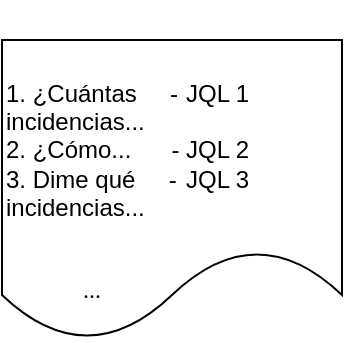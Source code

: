 <mxfile version="24.6.5" type="device">
  <diagram name="Página-1" id="3geQ-GWulBXDVi1yk0Dz">
    <mxGraphModel dx="989" dy="538" grid="1" gridSize="10" guides="1" tooltips="1" connect="1" arrows="1" fold="1" page="1" pageScale="1" pageWidth="827" pageHeight="1169" background="none" math="0" shadow="0">
      <root>
        <mxCell id="0" />
        <mxCell id="1" parent="0" />
        <mxCell id="GtzS7zy0Zid11RIJIO_Q-72" value="" style="shape=document;whiteSpace=wrap;html=1;boundedLbl=1;" vertex="1" parent="1">
          <mxGeometry x="70" y="160" width="170" height="150" as="geometry" />
        </mxCell>
        <mxCell id="GtzS7zy0Zid11RIJIO_Q-73" value="1. ¿Cuántas&amp;nbsp; &amp;nbsp; &amp;nbsp;- incidencias...&lt;div&gt;2. ¿Cómo...&amp;nbsp; &amp;nbsp; &amp;nbsp; -&lt;/div&gt;&lt;div&gt;3. Dime qué&amp;nbsp; &amp;nbsp; &amp;nbsp;- incidencias...&lt;/div&gt;" style="text;html=1;align=left;verticalAlign=middle;whiteSpace=wrap;rounded=0;" vertex="1" parent="1">
          <mxGeometry x="70" y="140" width="90" height="150" as="geometry" />
        </mxCell>
        <mxCell id="GtzS7zy0Zid11RIJIO_Q-75" value="JQL 1&lt;div&gt;&lt;br&gt;&lt;div&gt;JQL 2&lt;br&gt;&lt;span style=&quot;background-color: initial;&quot;&gt;JQL 3&lt;/span&gt;&lt;br&gt;&lt;/div&gt;&lt;/div&gt;&lt;div&gt;&lt;span style=&quot;background-color: initial;&quot;&gt;&lt;br&gt;&lt;/span&gt;&lt;/div&gt;" style="text;html=1;align=left;verticalAlign=middle;whiteSpace=wrap;rounded=0;" vertex="1" parent="1">
          <mxGeometry x="160" y="140" width="90" height="150" as="geometry" />
        </mxCell>
        <mxCell id="GtzS7zy0Zid11RIJIO_Q-76" value="&lt;font face=&quot;Lucida Console&quot;&gt;...&lt;/font&gt;" style="text;html=1;align=center;verticalAlign=middle;whiteSpace=wrap;rounded=0;" vertex="1" parent="1">
          <mxGeometry x="85" y="270" width="60" height="30" as="geometry" />
        </mxCell>
      </root>
    </mxGraphModel>
  </diagram>
</mxfile>
